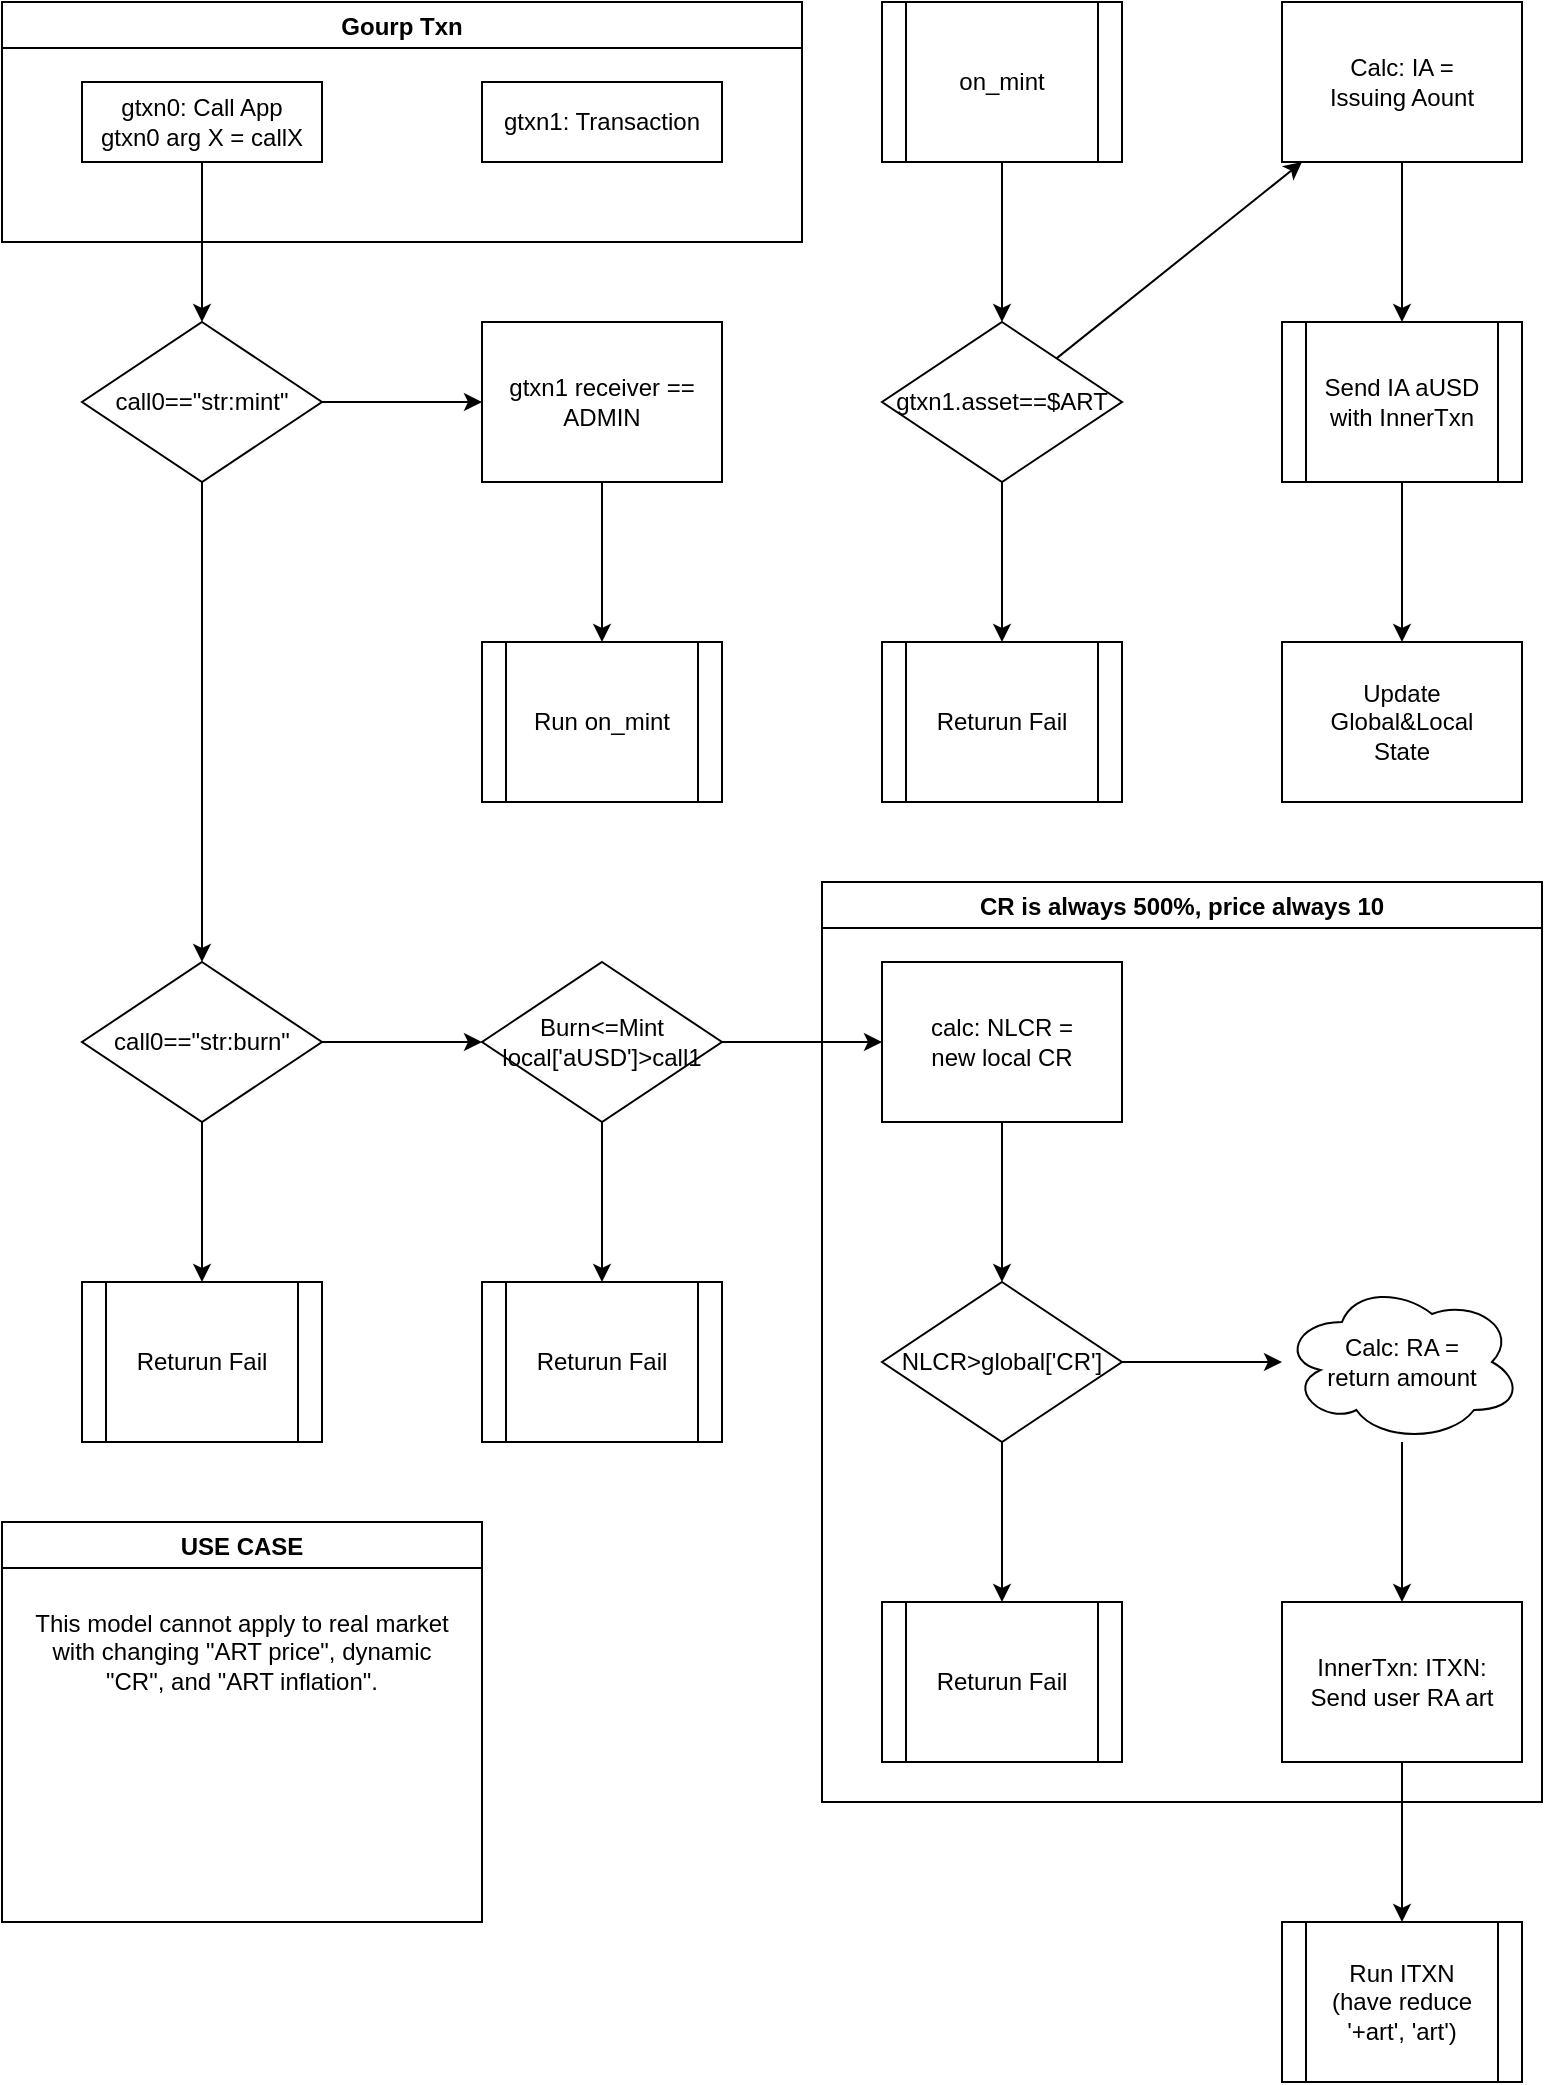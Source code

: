 <mxfile>
    <diagram id="StccxLKIsm0_ziz8Wz44" name="Page-1">
        <mxGraphModel dx="1210" dy="508" grid="1" gridSize="10" guides="1" tooltips="1" connect="1" arrows="1" fold="1" page="1" pageScale="1" pageWidth="850" pageHeight="1100" math="0" shadow="0">
            <root>
                <mxCell id="0"/>
                <mxCell id="1" parent="0"/>
                <mxCell id="3" value="Gourp Txn" style="swimlane;" parent="1" vertex="1">
                    <mxGeometry x="40" y="40" width="400" height="120" as="geometry"/>
                </mxCell>
                <mxCell id="2" value="gtxn0: Call App&lt;br&gt;gtxn0 arg X = callX" style="rounded=0;whiteSpace=wrap;html=1;" parent="3" vertex="1">
                    <mxGeometry x="40" y="40" width="120" height="40" as="geometry"/>
                </mxCell>
                <mxCell id="4" value="gtxn1: Transaction" style="rounded=0;whiteSpace=wrap;html=1;" parent="3" vertex="1">
                    <mxGeometry x="240" y="40" width="120" height="40" as="geometry"/>
                </mxCell>
                <mxCell id="11" style="edgeStyle=none;html=1;entryX=0.5;entryY=0;entryDx=0;entryDy=0;" parent="1" source="7" target="10" edge="1">
                    <mxGeometry relative="1" as="geometry"/>
                </mxCell>
                <mxCell id="88" style="edgeStyle=none;html=1;" edge="1" parent="1" source="7" target="87">
                    <mxGeometry relative="1" as="geometry"/>
                </mxCell>
                <mxCell id="7" value="call0==&quot;str:mint&quot;" style="rhombus;whiteSpace=wrap;html=1;" parent="1" vertex="1">
                    <mxGeometry x="80" y="200" width="120" height="80" as="geometry"/>
                </mxCell>
                <mxCell id="5" style="edgeStyle=none;html=1;entryX=0.5;entryY=0;entryDx=0;entryDy=0;" parent="1" source="2" target="7" edge="1">
                    <mxGeometry relative="1" as="geometry">
                        <mxPoint x="140" y="240" as="targetPoint"/>
                    </mxGeometry>
                </mxCell>
                <mxCell id="27" value="" style="edgeStyle=none;html=1;" parent="1" source="10" target="26" edge="1">
                    <mxGeometry relative="1" as="geometry"/>
                </mxCell>
                <mxCell id="45" style="edgeStyle=none;html=1;" parent="1" source="10" target="46" edge="1">
                    <mxGeometry relative="1" as="geometry">
                        <mxPoint x="140" y="670" as="targetPoint"/>
                    </mxGeometry>
                </mxCell>
                <mxCell id="10" value="call0==&quot;str:burn&quot;" style="rhombus;whiteSpace=wrap;html=1;" parent="1" vertex="1">
                    <mxGeometry x="80" y="520" width="120" height="80" as="geometry"/>
                </mxCell>
                <mxCell id="19" value="Run on_mint" style="shape=process;whiteSpace=wrap;html=1;backgroundOutline=1;" parent="1" vertex="1">
                    <mxGeometry x="280" y="360" width="120" height="80" as="geometry"/>
                </mxCell>
                <mxCell id="30" style="edgeStyle=none;html=1;" parent="1" source="26" target="_F05gWV_H_FlJvX53TOn-44" edge="1">
                    <mxGeometry relative="1" as="geometry">
                        <mxPoint x="480" y="560" as="targetPoint"/>
                    </mxGeometry>
                </mxCell>
                <mxCell id="33" style="edgeStyle=none;html=1;" parent="1" source="26" target="32" edge="1">
                    <mxGeometry relative="1" as="geometry"/>
                </mxCell>
                <mxCell id="26" value="Burn&amp;lt;=Mint&lt;br&gt;local['aUSD']&amp;gt;call1" style="rhombus;whiteSpace=wrap;html=1;" parent="1" vertex="1">
                    <mxGeometry x="280" y="520" width="120" height="80" as="geometry"/>
                </mxCell>
                <mxCell id="35" style="edgeStyle=none;html=1;" parent="1" source="_F05gWV_H_FlJvX53TOn-44" target="34" edge="1">
                    <mxGeometry relative="1" as="geometry">
                        <mxPoint x="540" y="600" as="sourcePoint"/>
                    </mxGeometry>
                </mxCell>
                <mxCell id="32" value="Returun Fail" style="shape=process;whiteSpace=wrap;html=1;backgroundOutline=1;" parent="1" vertex="1">
                    <mxGeometry x="280" y="680" width="120" height="80" as="geometry"/>
                </mxCell>
                <mxCell id="37" style="edgeStyle=none;html=1;" parent="1" source="34" target="36" edge="1">
                    <mxGeometry relative="1" as="geometry"/>
                </mxCell>
                <mxCell id="39" style="edgeStyle=none;html=1;" parent="1" source="34" target="38" edge="1">
                    <mxGeometry relative="1" as="geometry"/>
                </mxCell>
                <mxCell id="34" value="NLCR&amp;gt;global['CR']" style="rhombus;whiteSpace=wrap;html=1;" parent="1" vertex="1">
                    <mxGeometry x="480" y="680" width="120" height="80" as="geometry"/>
                </mxCell>
                <mxCell id="36" value="Returun Fail" style="shape=process;whiteSpace=wrap;html=1;backgroundOutline=1;" parent="1" vertex="1">
                    <mxGeometry x="480" y="840" width="120" height="80" as="geometry"/>
                </mxCell>
                <mxCell id="43" style="edgeStyle=none;html=1;" parent="1" source="38" target="40" edge="1">
                    <mxGeometry relative="1" as="geometry"/>
                </mxCell>
                <mxCell id="38" value="Calc: RA =&lt;br&gt;return amount" style="ellipse;shape=cloud;whiteSpace=wrap;html=1;" parent="1" vertex="1">
                    <mxGeometry x="680" y="680" width="120" height="80" as="geometry"/>
                </mxCell>
                <mxCell id="44" style="edgeStyle=none;html=1;" parent="1" source="40" target="41" edge="1">
                    <mxGeometry relative="1" as="geometry"/>
                </mxCell>
                <mxCell id="40" value="InnerTxn: ITXN:&lt;br&gt;Send user RA art" style="rounded=0;whiteSpace=wrap;html=1;" parent="1" vertex="1">
                    <mxGeometry x="680" y="840" width="120" height="80" as="geometry"/>
                </mxCell>
                <mxCell id="41" value="Run ITXN&lt;br&gt;(have reduce '+art', 'art')" style="shape=process;whiteSpace=wrap;html=1;backgroundOutline=1;" parent="1" vertex="1">
                    <mxGeometry x="680" y="1000" width="120" height="80" as="geometry"/>
                </mxCell>
                <mxCell id="_F05gWV_H_FlJvX53TOn-44" value="&lt;div&gt;calc: NLCR =&lt;/div&gt;&lt;div&gt;new local CR&lt;/div&gt;" style="rounded=0;whiteSpace=wrap;html=1;" parent="1" vertex="1">
                    <mxGeometry x="480" y="520" width="120" height="80" as="geometry"/>
                </mxCell>
                <mxCell id="46" value="Returun Fail" style="shape=process;whiteSpace=wrap;html=1;backgroundOutline=1;" parent="1" vertex="1">
                    <mxGeometry x="80" y="680" width="120" height="80" as="geometry"/>
                </mxCell>
                <mxCell id="52" value="USE CASE" style="swimlane;" parent="1" vertex="1">
                    <mxGeometry x="40" y="800" width="240" height="200" as="geometry"/>
                </mxCell>
                <mxCell id="53" value="This model cannot apply to real market with changing &quot;ART price&quot;, dynamic &quot;CR&quot;, and &quot;ART inflation&quot;." style="text;html=1;strokeColor=none;fillColor=none;align=center;verticalAlign=middle;whiteSpace=wrap;rounded=0;" parent="52" vertex="1">
                    <mxGeometry x="10" y="30" width="220" height="70" as="geometry"/>
                </mxCell>
                <mxCell id="58" value="CR is always 500%, price always 10" style="swimlane;" parent="1" vertex="1">
                    <mxGeometry x="450" y="480" width="360" height="460" as="geometry"/>
                </mxCell>
                <mxCell id="68" style="edgeStyle=none;html=1;" edge="1" parent="1" source="59" target="62">
                    <mxGeometry relative="1" as="geometry"/>
                </mxCell>
                <mxCell id="59" value="on_mint" style="shape=process;whiteSpace=wrap;html=1;backgroundOutline=1;" vertex="1" parent="1">
                    <mxGeometry x="480" y="40" width="120" height="80" as="geometry"/>
                </mxCell>
                <mxCell id="71" style="edgeStyle=none;html=1;" edge="1" parent="1" source="62" target="69">
                    <mxGeometry relative="1" as="geometry"/>
                </mxCell>
                <mxCell id="72" style="edgeStyle=none;html=1;" edge="1" parent="1" source="62" target="64">
                    <mxGeometry relative="1" as="geometry"/>
                </mxCell>
                <mxCell id="62" value="&lt;span&gt;gtxn1.asset==$ART&lt;/span&gt;" style="rhombus;whiteSpace=wrap;html=1;" vertex="1" parent="1">
                    <mxGeometry x="480" y="200" width="120" height="80" as="geometry"/>
                </mxCell>
                <mxCell id="64" value="Returun Fail" style="shape=process;whiteSpace=wrap;html=1;backgroundOutline=1;" vertex="1" parent="1">
                    <mxGeometry x="480" y="360" width="120" height="80" as="geometry"/>
                </mxCell>
                <mxCell id="86" style="edgeStyle=none;html=1;" edge="1" parent="1" source="67" target="85">
                    <mxGeometry relative="1" as="geometry"/>
                </mxCell>
                <mxCell id="67" value="Send IA aUSD with InnerTxn" style="shape=process;whiteSpace=wrap;html=1;backgroundOutline=1;" vertex="1" parent="1">
                    <mxGeometry x="680" y="200" width="120" height="80" as="geometry"/>
                </mxCell>
                <mxCell id="70" style="edgeStyle=none;html=1;" edge="1" parent="1" source="69" target="67">
                    <mxGeometry relative="1" as="geometry"/>
                </mxCell>
                <mxCell id="69" value="Calc: IA =&lt;br&gt;Issuing Aount" style="rounded=0;whiteSpace=wrap;html=1;" vertex="1" parent="1">
                    <mxGeometry x="680" y="40" width="120" height="80" as="geometry"/>
                </mxCell>
                <mxCell id="85" value="Update&lt;br&gt;Global&amp;amp;Local&lt;br&gt;State" style="rounded=0;whiteSpace=wrap;html=1;" vertex="1" parent="1">
                    <mxGeometry x="680" y="360" width="120" height="80" as="geometry"/>
                </mxCell>
                <mxCell id="89" style="edgeStyle=none;html=1;" edge="1" parent="1" source="87" target="19">
                    <mxGeometry relative="1" as="geometry"/>
                </mxCell>
                <mxCell id="87" value="gtxn1 receiver ==&lt;br&gt;ADMIN" style="rounded=0;whiteSpace=wrap;html=1;" vertex="1" parent="1">
                    <mxGeometry x="280" y="200" width="120" height="80" as="geometry"/>
                </mxCell>
            </root>
        </mxGraphModel>
    </diagram>
</mxfile>